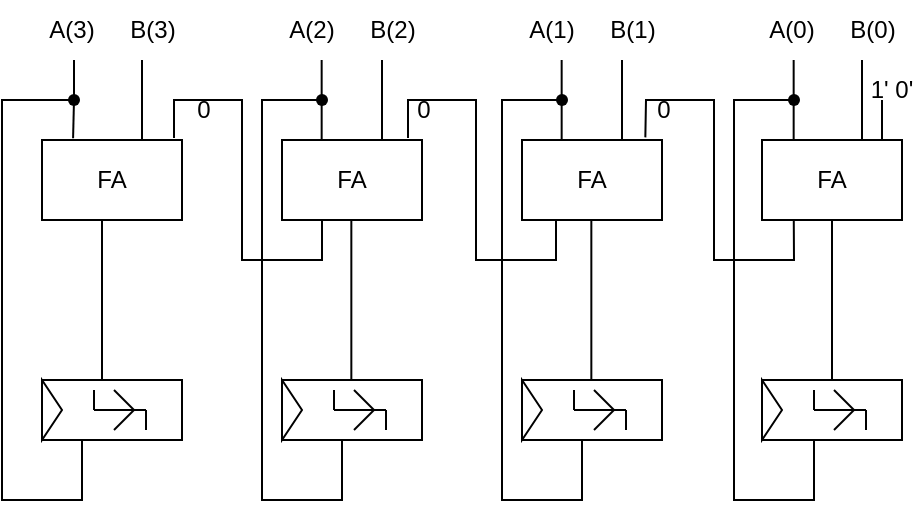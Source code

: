 <mxfile version="28.2.5">
  <diagram name="Page-1" id="B11KT2Tir5anVdQ4v5EM">
    <mxGraphModel dx="511" dy="304" grid="1" gridSize="10" guides="1" tooltips="1" connect="1" arrows="1" fold="1" page="1" pageScale="1" pageWidth="827" pageHeight="1169" math="0" shadow="0">
      <root>
        <mxCell id="0" />
        <mxCell id="1" parent="0" />
        <mxCell id="6gQfikEYd2EiIvoBuYEA-1" value="FA" style="rounded=0;whiteSpace=wrap;html=1;" parent="1" vertex="1">
          <mxGeometry x="554" y="100" width="70" height="40" as="geometry" />
        </mxCell>
        <mxCell id="6gQfikEYd2EiIvoBuYEA-3" value="" style="endArrow=none;html=1;rounded=0;exitX=0.25;exitY=0;exitDx=0;exitDy=0;" parent="1" edge="1">
          <mxGeometry width="50" height="50" relative="1" as="geometry">
            <mxPoint x="604" y="100" as="sourcePoint" />
            <mxPoint x="604" y="60" as="targetPoint" />
            <Array as="points" />
          </mxGeometry>
        </mxCell>
        <mxCell id="6gQfikEYd2EiIvoBuYEA-4" value="" style="endArrow=none;html=1;rounded=0;exitX=0.25;exitY=0;exitDx=0;exitDy=0;" parent="1" edge="1">
          <mxGeometry width="50" height="50" relative="1" as="geometry">
            <mxPoint x="614" y="100" as="sourcePoint" />
            <mxPoint x="614" y="80" as="targetPoint" />
            <Array as="points" />
          </mxGeometry>
        </mxCell>
        <mxCell id="6gQfikEYd2EiIvoBuYEA-5" value="A(0)" style="text;html=1;align=center;verticalAlign=middle;whiteSpace=wrap;rounded=0;" parent="1" vertex="1">
          <mxGeometry x="564" y="40" width="10" height="10" as="geometry" />
        </mxCell>
        <mxCell id="6gQfikEYd2EiIvoBuYEA-6" value="B(0)" style="text;html=1;align=center;verticalAlign=middle;resizable=0;points=[];autosize=1;strokeColor=none;fillColor=none;" parent="1" vertex="1">
          <mxGeometry x="584" y="30" width="50" height="30" as="geometry" />
        </mxCell>
        <mxCell id="6gQfikEYd2EiIvoBuYEA-7" value="1&#39; 0&#39;" style="text;html=1;align=center;verticalAlign=middle;whiteSpace=wrap;rounded=0;" parent="1" vertex="1">
          <mxGeometry x="604" y="70" width="30" height="10" as="geometry" />
        </mxCell>
        <mxCell id="6gQfikEYd2EiIvoBuYEA-8" value="FA" style="rounded=0;whiteSpace=wrap;html=1;" parent="1" vertex="1">
          <mxGeometry x="434" y="100" width="70" height="40" as="geometry" />
        </mxCell>
        <mxCell id="6gQfikEYd2EiIvoBuYEA-10" value="" style="endArrow=none;html=1;rounded=0;exitX=0.25;exitY=0;exitDx=0;exitDy=0;" parent="1" edge="1">
          <mxGeometry width="50" height="50" relative="1" as="geometry">
            <mxPoint x="484" y="100" as="sourcePoint" />
            <mxPoint x="484" y="60" as="targetPoint" />
            <Array as="points" />
          </mxGeometry>
        </mxCell>
        <mxCell id="6gQfikEYd2EiIvoBuYEA-12" value="A(1)" style="text;html=1;align=center;verticalAlign=middle;whiteSpace=wrap;rounded=0;" parent="1" vertex="1">
          <mxGeometry x="444" y="40" width="10" height="10" as="geometry" />
        </mxCell>
        <mxCell id="6gQfikEYd2EiIvoBuYEA-13" value="B(1)" style="text;html=1;align=center;verticalAlign=middle;resizable=0;points=[];autosize=1;strokeColor=none;fillColor=none;" parent="1" vertex="1">
          <mxGeometry x="464" y="30" width="50" height="30" as="geometry" />
        </mxCell>
        <mxCell id="6gQfikEYd2EiIvoBuYEA-14" value="0" style="text;html=1;align=center;verticalAlign=middle;whiteSpace=wrap;rounded=0;" parent="1" vertex="1">
          <mxGeometry x="490" y="80" width="30" height="10" as="geometry" />
        </mxCell>
        <mxCell id="6gQfikEYd2EiIvoBuYEA-15" value="FA" style="rounded=0;whiteSpace=wrap;html=1;" parent="1" vertex="1">
          <mxGeometry x="314" y="100" width="70" height="40" as="geometry" />
        </mxCell>
        <mxCell id="6gQfikEYd2EiIvoBuYEA-17" value="" style="endArrow=none;html=1;rounded=0;exitX=0.25;exitY=0;exitDx=0;exitDy=0;" parent="1" edge="1">
          <mxGeometry width="50" height="50" relative="1" as="geometry">
            <mxPoint x="364" y="100" as="sourcePoint" />
            <mxPoint x="364" y="60" as="targetPoint" />
            <Array as="points" />
          </mxGeometry>
        </mxCell>
        <mxCell id="6gQfikEYd2EiIvoBuYEA-19" value="A(2&lt;span style=&quot;background-color: transparent; color: light-dark(rgb(0, 0, 0), rgb(255, 255, 255));&quot;&gt;)&lt;/span&gt;" style="text;html=1;align=center;verticalAlign=middle;whiteSpace=wrap;rounded=0;" parent="1" vertex="1">
          <mxGeometry x="324" y="40" width="10" height="10" as="geometry" />
        </mxCell>
        <mxCell id="6gQfikEYd2EiIvoBuYEA-20" value="B(2)" style="text;html=1;align=center;verticalAlign=middle;resizable=0;points=[];autosize=1;strokeColor=none;fillColor=none;" parent="1" vertex="1">
          <mxGeometry x="344" y="30" width="50" height="30" as="geometry" />
        </mxCell>
        <mxCell id="6gQfikEYd2EiIvoBuYEA-22" value="FA" style="rounded=0;whiteSpace=wrap;html=1;" parent="1" vertex="1">
          <mxGeometry x="194" y="100" width="70" height="40" as="geometry" />
        </mxCell>
        <mxCell id="6gQfikEYd2EiIvoBuYEA-23" value="" style="endArrow=none;html=1;rounded=0;exitDx=0;exitDy=0;" parent="1" source="bhVs3AbGMLOH76jLZk7d-59" edge="1">
          <mxGeometry width="50" height="50" relative="1" as="geometry">
            <mxPoint x="144" y="200" as="sourcePoint" />
            <mxPoint x="210" y="60" as="targetPoint" />
            <Array as="points" />
          </mxGeometry>
        </mxCell>
        <mxCell id="6gQfikEYd2EiIvoBuYEA-24" value="" style="endArrow=none;html=1;rounded=0;exitX=0.25;exitY=0;exitDx=0;exitDy=0;" parent="1" edge="1">
          <mxGeometry width="50" height="50" relative="1" as="geometry">
            <mxPoint x="244" y="100" as="sourcePoint" />
            <mxPoint x="244" y="60" as="targetPoint" />
            <Array as="points" />
          </mxGeometry>
        </mxCell>
        <mxCell id="6gQfikEYd2EiIvoBuYEA-26" value="A(3)" style="text;html=1;align=center;verticalAlign=middle;whiteSpace=wrap;rounded=0;" parent="1" vertex="1">
          <mxGeometry x="204" y="40" width="10" height="10" as="geometry" />
        </mxCell>
        <mxCell id="6gQfikEYd2EiIvoBuYEA-27" value="B(3)" style="text;html=1;align=center;verticalAlign=middle;resizable=0;points=[];autosize=1;strokeColor=none;fillColor=none;" parent="1" vertex="1">
          <mxGeometry x="224" y="30" width="50" height="30" as="geometry" />
        </mxCell>
        <mxCell id="bhVs3AbGMLOH76jLZk7d-14" value="" style="group" vertex="1" connectable="0" parent="1">
          <mxGeometry x="554" y="220" width="70" height="30" as="geometry" />
        </mxCell>
        <mxCell id="bhVs3AbGMLOH76jLZk7d-1" value="" style="rounded=0;whiteSpace=wrap;html=1;" vertex="1" parent="bhVs3AbGMLOH76jLZk7d-14">
          <mxGeometry width="70" height="30" as="geometry" />
        </mxCell>
        <mxCell id="bhVs3AbGMLOH76jLZk7d-8" value="" style="group" vertex="1" connectable="0" parent="bhVs3AbGMLOH76jLZk7d-14">
          <mxGeometry x="26" y="5" width="26" height="20" as="geometry" />
        </mxCell>
        <mxCell id="bhVs3AbGMLOH76jLZk7d-3" value="" style="endArrow=none;html=1;rounded=0;" edge="1" parent="bhVs3AbGMLOH76jLZk7d-8">
          <mxGeometry width="50" height="50" relative="1" as="geometry">
            <mxPoint y="10" as="sourcePoint" />
            <mxPoint x="26" y="10" as="targetPoint" />
          </mxGeometry>
        </mxCell>
        <mxCell id="bhVs3AbGMLOH76jLZk7d-4" value="" style="endArrow=none;html=1;rounded=0;" edge="1" parent="bhVs3AbGMLOH76jLZk7d-8">
          <mxGeometry width="50" height="50" relative="1" as="geometry">
            <mxPoint y="10" as="sourcePoint" />
            <mxPoint as="targetPoint" />
          </mxGeometry>
        </mxCell>
        <mxCell id="bhVs3AbGMLOH76jLZk7d-5" value="" style="endArrow=none;html=1;rounded=0;" edge="1" parent="bhVs3AbGMLOH76jLZk7d-8">
          <mxGeometry width="50" height="50" relative="1" as="geometry">
            <mxPoint x="26" y="20" as="sourcePoint" />
            <mxPoint x="26" y="10" as="targetPoint" />
          </mxGeometry>
        </mxCell>
        <mxCell id="bhVs3AbGMLOH76jLZk7d-6" value="" style="endArrow=none;html=1;rounded=0;" edge="1" parent="bhVs3AbGMLOH76jLZk7d-8">
          <mxGeometry width="50" height="50" relative="1" as="geometry">
            <mxPoint x="20" y="10" as="sourcePoint" />
            <mxPoint x="10" as="targetPoint" />
            <Array as="points">
              <mxPoint x="20" y="10" />
            </Array>
          </mxGeometry>
        </mxCell>
        <mxCell id="bhVs3AbGMLOH76jLZk7d-7" value="" style="endArrow=none;html=1;rounded=0;" edge="1" parent="bhVs3AbGMLOH76jLZk7d-8">
          <mxGeometry width="50" height="50" relative="1" as="geometry">
            <mxPoint x="20" y="10" as="sourcePoint" />
            <mxPoint x="10" y="20" as="targetPoint" />
          </mxGeometry>
        </mxCell>
        <mxCell id="bhVs3AbGMLOH76jLZk7d-13" value="" style="triangle;whiteSpace=wrap;html=1;" vertex="1" parent="bhVs3AbGMLOH76jLZk7d-14">
          <mxGeometry width="10" height="30" as="geometry" />
        </mxCell>
        <mxCell id="bhVs3AbGMLOH76jLZk7d-15" value="" style="group" vertex="1" connectable="0" parent="1">
          <mxGeometry x="434" y="220" width="70" height="30" as="geometry" />
        </mxCell>
        <mxCell id="bhVs3AbGMLOH76jLZk7d-16" value="" style="rounded=0;whiteSpace=wrap;html=1;" vertex="1" parent="bhVs3AbGMLOH76jLZk7d-15">
          <mxGeometry width="70" height="30" as="geometry" />
        </mxCell>
        <mxCell id="bhVs3AbGMLOH76jLZk7d-17" value="" style="group" vertex="1" connectable="0" parent="bhVs3AbGMLOH76jLZk7d-15">
          <mxGeometry x="26" y="5" width="26" height="20" as="geometry" />
        </mxCell>
        <mxCell id="bhVs3AbGMLOH76jLZk7d-18" value="" style="endArrow=none;html=1;rounded=0;" edge="1" parent="bhVs3AbGMLOH76jLZk7d-17">
          <mxGeometry width="50" height="50" relative="1" as="geometry">
            <mxPoint y="10" as="sourcePoint" />
            <mxPoint x="26" y="10" as="targetPoint" />
          </mxGeometry>
        </mxCell>
        <mxCell id="bhVs3AbGMLOH76jLZk7d-19" value="" style="endArrow=none;html=1;rounded=0;" edge="1" parent="bhVs3AbGMLOH76jLZk7d-17">
          <mxGeometry width="50" height="50" relative="1" as="geometry">
            <mxPoint y="10" as="sourcePoint" />
            <mxPoint as="targetPoint" />
          </mxGeometry>
        </mxCell>
        <mxCell id="bhVs3AbGMLOH76jLZk7d-20" value="" style="endArrow=none;html=1;rounded=0;" edge="1" parent="bhVs3AbGMLOH76jLZk7d-17">
          <mxGeometry width="50" height="50" relative="1" as="geometry">
            <mxPoint x="26" y="20" as="sourcePoint" />
            <mxPoint x="26" y="10" as="targetPoint" />
          </mxGeometry>
        </mxCell>
        <mxCell id="bhVs3AbGMLOH76jLZk7d-21" value="" style="endArrow=none;html=1;rounded=0;" edge="1" parent="bhVs3AbGMLOH76jLZk7d-17">
          <mxGeometry width="50" height="50" relative="1" as="geometry">
            <mxPoint x="20" y="10" as="sourcePoint" />
            <mxPoint x="10" as="targetPoint" />
            <Array as="points">
              <mxPoint x="20" y="10" />
            </Array>
          </mxGeometry>
        </mxCell>
        <mxCell id="bhVs3AbGMLOH76jLZk7d-22" value="" style="endArrow=none;html=1;rounded=0;" edge="1" parent="bhVs3AbGMLOH76jLZk7d-17">
          <mxGeometry width="50" height="50" relative="1" as="geometry">
            <mxPoint x="20" y="10" as="sourcePoint" />
            <mxPoint x="10" y="20" as="targetPoint" />
          </mxGeometry>
        </mxCell>
        <mxCell id="bhVs3AbGMLOH76jLZk7d-23" value="" style="triangle;whiteSpace=wrap;html=1;" vertex="1" parent="bhVs3AbGMLOH76jLZk7d-15">
          <mxGeometry width="10" height="30" as="geometry" />
        </mxCell>
        <mxCell id="bhVs3AbGMLOH76jLZk7d-24" value="" style="group" vertex="1" connectable="0" parent="1">
          <mxGeometry x="314" y="220" width="70" height="30" as="geometry" />
        </mxCell>
        <mxCell id="bhVs3AbGMLOH76jLZk7d-25" value="" style="rounded=0;whiteSpace=wrap;html=1;" vertex="1" parent="bhVs3AbGMLOH76jLZk7d-24">
          <mxGeometry width="70" height="30" as="geometry" />
        </mxCell>
        <mxCell id="bhVs3AbGMLOH76jLZk7d-26" value="" style="group" vertex="1" connectable="0" parent="bhVs3AbGMLOH76jLZk7d-24">
          <mxGeometry x="26" y="5" width="26" height="20" as="geometry" />
        </mxCell>
        <mxCell id="bhVs3AbGMLOH76jLZk7d-27" value="" style="endArrow=none;html=1;rounded=0;" edge="1" parent="bhVs3AbGMLOH76jLZk7d-26">
          <mxGeometry width="50" height="50" relative="1" as="geometry">
            <mxPoint y="10" as="sourcePoint" />
            <mxPoint x="26" y="10" as="targetPoint" />
          </mxGeometry>
        </mxCell>
        <mxCell id="bhVs3AbGMLOH76jLZk7d-28" value="" style="endArrow=none;html=1;rounded=0;" edge="1" parent="bhVs3AbGMLOH76jLZk7d-26">
          <mxGeometry width="50" height="50" relative="1" as="geometry">
            <mxPoint y="10" as="sourcePoint" />
            <mxPoint as="targetPoint" />
          </mxGeometry>
        </mxCell>
        <mxCell id="bhVs3AbGMLOH76jLZk7d-29" value="" style="endArrow=none;html=1;rounded=0;" edge="1" parent="bhVs3AbGMLOH76jLZk7d-26">
          <mxGeometry width="50" height="50" relative="1" as="geometry">
            <mxPoint x="26" y="20" as="sourcePoint" />
            <mxPoint x="26" y="10" as="targetPoint" />
          </mxGeometry>
        </mxCell>
        <mxCell id="bhVs3AbGMLOH76jLZk7d-30" value="" style="endArrow=none;html=1;rounded=0;" edge="1" parent="bhVs3AbGMLOH76jLZk7d-26">
          <mxGeometry width="50" height="50" relative="1" as="geometry">
            <mxPoint x="20" y="10" as="sourcePoint" />
            <mxPoint x="10" as="targetPoint" />
            <Array as="points">
              <mxPoint x="20" y="10" />
            </Array>
          </mxGeometry>
        </mxCell>
        <mxCell id="bhVs3AbGMLOH76jLZk7d-31" value="" style="endArrow=none;html=1;rounded=0;" edge="1" parent="bhVs3AbGMLOH76jLZk7d-26">
          <mxGeometry width="50" height="50" relative="1" as="geometry">
            <mxPoint x="20" y="10" as="sourcePoint" />
            <mxPoint x="10" y="20" as="targetPoint" />
          </mxGeometry>
        </mxCell>
        <mxCell id="bhVs3AbGMLOH76jLZk7d-32" value="" style="triangle;whiteSpace=wrap;html=1;" vertex="1" parent="bhVs3AbGMLOH76jLZk7d-24">
          <mxGeometry width="10" height="30" as="geometry" />
        </mxCell>
        <mxCell id="bhVs3AbGMLOH76jLZk7d-33" value="" style="group" vertex="1" connectable="0" parent="1">
          <mxGeometry x="194" y="220" width="70" height="30" as="geometry" />
        </mxCell>
        <mxCell id="bhVs3AbGMLOH76jLZk7d-34" value="" style="rounded=0;whiteSpace=wrap;html=1;" vertex="1" parent="bhVs3AbGMLOH76jLZk7d-33">
          <mxGeometry width="70" height="30" as="geometry" />
        </mxCell>
        <mxCell id="bhVs3AbGMLOH76jLZk7d-35" value="" style="group" vertex="1" connectable="0" parent="bhVs3AbGMLOH76jLZk7d-33">
          <mxGeometry x="26" y="5" width="26" height="20" as="geometry" />
        </mxCell>
        <mxCell id="bhVs3AbGMLOH76jLZk7d-36" value="" style="endArrow=none;html=1;rounded=0;" edge="1" parent="bhVs3AbGMLOH76jLZk7d-35">
          <mxGeometry width="50" height="50" relative="1" as="geometry">
            <mxPoint y="10" as="sourcePoint" />
            <mxPoint x="26" y="10" as="targetPoint" />
          </mxGeometry>
        </mxCell>
        <mxCell id="bhVs3AbGMLOH76jLZk7d-37" value="" style="endArrow=none;html=1;rounded=0;" edge="1" parent="bhVs3AbGMLOH76jLZk7d-35">
          <mxGeometry width="50" height="50" relative="1" as="geometry">
            <mxPoint y="10" as="sourcePoint" />
            <mxPoint as="targetPoint" />
          </mxGeometry>
        </mxCell>
        <mxCell id="bhVs3AbGMLOH76jLZk7d-38" value="" style="endArrow=none;html=1;rounded=0;" edge="1" parent="bhVs3AbGMLOH76jLZk7d-35">
          <mxGeometry width="50" height="50" relative="1" as="geometry">
            <mxPoint x="26" y="20" as="sourcePoint" />
            <mxPoint x="26" y="10" as="targetPoint" />
          </mxGeometry>
        </mxCell>
        <mxCell id="bhVs3AbGMLOH76jLZk7d-39" value="" style="endArrow=none;html=1;rounded=0;" edge="1" parent="bhVs3AbGMLOH76jLZk7d-35">
          <mxGeometry width="50" height="50" relative="1" as="geometry">
            <mxPoint x="20" y="10" as="sourcePoint" />
            <mxPoint x="10" as="targetPoint" />
            <Array as="points">
              <mxPoint x="20" y="10" />
            </Array>
          </mxGeometry>
        </mxCell>
        <mxCell id="bhVs3AbGMLOH76jLZk7d-40" value="" style="endArrow=none;html=1;rounded=0;" edge="1" parent="bhVs3AbGMLOH76jLZk7d-35">
          <mxGeometry width="50" height="50" relative="1" as="geometry">
            <mxPoint x="20" y="10" as="sourcePoint" />
            <mxPoint x="10" y="20" as="targetPoint" />
          </mxGeometry>
        </mxCell>
        <mxCell id="bhVs3AbGMLOH76jLZk7d-41" value="" style="triangle;whiteSpace=wrap;html=1;" vertex="1" parent="bhVs3AbGMLOH76jLZk7d-33">
          <mxGeometry width="10" height="30" as="geometry" />
        </mxCell>
        <mxCell id="bhVs3AbGMLOH76jLZk7d-42" value="" style="endArrow=none;html=1;rounded=0;entryX=0.5;entryY=1;entryDx=0;entryDy=0;" edge="1" parent="1" target="6gQfikEYd2EiIvoBuYEA-1">
          <mxGeometry width="50" height="50" relative="1" as="geometry">
            <mxPoint x="589" y="220" as="sourcePoint" />
            <mxPoint x="560" y="300" as="targetPoint" />
          </mxGeometry>
        </mxCell>
        <mxCell id="bhVs3AbGMLOH76jLZk7d-43" value="" style="endArrow=none;html=1;rounded=0;entryX=0.5;entryY=1;entryDx=0;entryDy=0;" edge="1" parent="1">
          <mxGeometry width="50" height="50" relative="1" as="geometry">
            <mxPoint x="468.67" y="220" as="sourcePoint" />
            <mxPoint x="468.67" y="140" as="targetPoint" />
          </mxGeometry>
        </mxCell>
        <mxCell id="bhVs3AbGMLOH76jLZk7d-44" value="" style="endArrow=none;html=1;rounded=0;entryX=0.5;entryY=1;entryDx=0;entryDy=0;" edge="1" parent="1">
          <mxGeometry width="50" height="50" relative="1" as="geometry">
            <mxPoint x="348.67" y="220" as="sourcePoint" />
            <mxPoint x="348.67" y="140" as="targetPoint" />
          </mxGeometry>
        </mxCell>
        <mxCell id="bhVs3AbGMLOH76jLZk7d-45" value="" style="endArrow=none;html=1;rounded=0;entryX=0.5;entryY=1;entryDx=0;entryDy=0;" edge="1" parent="1">
          <mxGeometry width="50" height="50" relative="1" as="geometry">
            <mxPoint x="224" y="220" as="sourcePoint" />
            <mxPoint x="224" y="140" as="targetPoint" />
          </mxGeometry>
        </mxCell>
        <mxCell id="bhVs3AbGMLOH76jLZk7d-46" value="" style="endArrow=none;html=1;rounded=0;entryX=0.227;entryY=1.005;entryDx=0;entryDy=0;exitX=0.881;exitY=-0.033;exitDx=0;exitDy=0;exitPerimeter=0;entryPerimeter=0;" edge="1" parent="1" source="6gQfikEYd2EiIvoBuYEA-8" target="6gQfikEYd2EiIvoBuYEA-1">
          <mxGeometry width="50" height="50" relative="1" as="geometry">
            <mxPoint x="520" y="120" as="sourcePoint" />
            <mxPoint x="560" y="150" as="targetPoint" />
            <Array as="points">
              <mxPoint x="496" y="80" />
              <mxPoint x="530" y="80" />
              <mxPoint x="530" y="160" />
              <mxPoint x="570" y="160" />
            </Array>
          </mxGeometry>
        </mxCell>
        <mxCell id="bhVs3AbGMLOH76jLZk7d-48" value="" style="endArrow=none;html=1;rounded=0;entryX=0.227;entryY=1.005;entryDx=0;entryDy=0;exitX=0.881;exitY=-0.033;exitDx=0;exitDy=0;exitPerimeter=0;entryPerimeter=0;" edge="1" parent="1">
          <mxGeometry width="50" height="50" relative="1" as="geometry">
            <mxPoint x="377" y="99" as="sourcePoint" />
            <mxPoint x="451" y="140" as="targetPoint" />
            <Array as="points">
              <mxPoint x="377" y="80" />
              <mxPoint x="411" y="80" />
              <mxPoint x="411" y="160" />
              <mxPoint x="451" y="160" />
            </Array>
          </mxGeometry>
        </mxCell>
        <mxCell id="bhVs3AbGMLOH76jLZk7d-50" value="" style="endArrow=none;html=1;rounded=0;entryX=0.227;entryY=1.005;entryDx=0;entryDy=0;exitX=0.881;exitY=-0.033;exitDx=0;exitDy=0;exitPerimeter=0;entryPerimeter=0;" edge="1" parent="1">
          <mxGeometry width="50" height="50" relative="1" as="geometry">
            <mxPoint x="260" y="99" as="sourcePoint" />
            <mxPoint x="334" y="140" as="targetPoint" />
            <Array as="points">
              <mxPoint x="260" y="80" />
              <mxPoint x="294" y="80" />
              <mxPoint x="294" y="160" />
              <mxPoint x="334" y="160" />
            </Array>
          </mxGeometry>
        </mxCell>
        <mxCell id="bhVs3AbGMLOH76jLZk7d-52" value="0" style="text;html=1;align=center;verticalAlign=middle;whiteSpace=wrap;rounded=0;" vertex="1" parent="1">
          <mxGeometry x="370" y="80" width="30" height="10" as="geometry" />
        </mxCell>
        <mxCell id="bhVs3AbGMLOH76jLZk7d-53" value="0" style="text;html=1;align=center;verticalAlign=middle;whiteSpace=wrap;rounded=0;" vertex="1" parent="1">
          <mxGeometry x="260" y="80" width="30" height="10" as="geometry" />
        </mxCell>
        <mxCell id="bhVs3AbGMLOH76jLZk7d-55" value="" style="endArrow=none;html=1;rounded=0;" edge="1" parent="1" source="bhVs3AbGMLOH76jLZk7d-67">
          <mxGeometry width="50" height="50" relative="1" as="geometry">
            <mxPoint x="570" y="80" as="sourcePoint" />
            <mxPoint x="580" y="250" as="targetPoint" />
            <Array as="points">
              <mxPoint x="540" y="80" />
              <mxPoint x="540" y="280" />
              <mxPoint x="580" y="280" />
            </Array>
          </mxGeometry>
        </mxCell>
        <mxCell id="bhVs3AbGMLOH76jLZk7d-56" value="" style="endArrow=none;html=1;rounded=0;" edge="1" parent="1" source="bhVs3AbGMLOH76jLZk7d-65">
          <mxGeometry width="50" height="50" relative="1" as="geometry">
            <mxPoint x="454" y="80" as="sourcePoint" />
            <mxPoint x="464" y="250" as="targetPoint" />
            <Array as="points">
              <mxPoint x="424" y="80" />
              <mxPoint x="424" y="280" />
              <mxPoint x="464" y="280" />
            </Array>
          </mxGeometry>
        </mxCell>
        <mxCell id="bhVs3AbGMLOH76jLZk7d-57" value="" style="endArrow=none;html=1;rounded=0;" edge="1" parent="1" source="bhVs3AbGMLOH76jLZk7d-62">
          <mxGeometry width="50" height="50" relative="1" as="geometry">
            <mxPoint x="334" y="80" as="sourcePoint" />
            <mxPoint x="344" y="250" as="targetPoint" />
            <Array as="points">
              <mxPoint x="304" y="80" />
              <mxPoint x="304" y="280" />
              <mxPoint x="344" y="280" />
            </Array>
          </mxGeometry>
        </mxCell>
        <mxCell id="bhVs3AbGMLOH76jLZk7d-58" value="" style="endArrow=none;html=1;rounded=0;" edge="1" parent="1">
          <mxGeometry width="50" height="50" relative="1" as="geometry">
            <mxPoint x="210" y="80" as="sourcePoint" />
            <mxPoint x="214" y="250" as="targetPoint" />
            <Array as="points">
              <mxPoint x="174" y="80" />
              <mxPoint x="174" y="280" />
              <mxPoint x="214" y="280" />
            </Array>
          </mxGeometry>
        </mxCell>
        <mxCell id="bhVs3AbGMLOH76jLZk7d-61" value="" style="endArrow=none;html=1;rounded=0;exitX=0.222;exitY=-0.022;exitDx=0;exitDy=0;exitPerimeter=0;" edge="1" parent="1" source="6gQfikEYd2EiIvoBuYEA-22" target="bhVs3AbGMLOH76jLZk7d-59">
          <mxGeometry width="50" height="50" relative="1" as="geometry">
            <mxPoint x="212" y="100" as="sourcePoint" />
            <mxPoint x="212" y="60" as="targetPoint" />
            <Array as="points" />
          </mxGeometry>
        </mxCell>
        <mxCell id="bhVs3AbGMLOH76jLZk7d-59" value="" style="shape=waypoint;sketch=0;fillStyle=solid;size=6;pointerEvents=1;points=[];fillColor=none;resizable=0;rotatable=0;perimeter=centerPerimeter;snapToPoint=1;" vertex="1" parent="1">
          <mxGeometry x="200" y="70" width="20" height="20" as="geometry" />
        </mxCell>
        <mxCell id="bhVs3AbGMLOH76jLZk7d-63" value="" style="endArrow=none;html=1;rounded=0;" edge="1" parent="1" target="bhVs3AbGMLOH76jLZk7d-62">
          <mxGeometry width="50" height="50" relative="1" as="geometry">
            <mxPoint x="334" y="80" as="sourcePoint" />
            <mxPoint x="344" y="250" as="targetPoint" />
            <Array as="points" />
          </mxGeometry>
        </mxCell>
        <mxCell id="bhVs3AbGMLOH76jLZk7d-62" value="" style="shape=waypoint;sketch=0;fillStyle=solid;size=6;pointerEvents=1;points=[];fillColor=none;resizable=0;rotatable=0;perimeter=centerPerimeter;snapToPoint=1;" vertex="1" parent="1">
          <mxGeometry x="324" y="70" width="20" height="20" as="geometry" />
        </mxCell>
        <mxCell id="bhVs3AbGMLOH76jLZk7d-64" value="" style="endArrow=none;html=1;rounded=0;exitX=0.25;exitY=0;exitDx=0;exitDy=0;" edge="1" parent="1">
          <mxGeometry width="50" height="50" relative="1" as="geometry">
            <mxPoint x="333.83" y="100" as="sourcePoint" />
            <mxPoint x="333.83" y="60" as="targetPoint" />
            <Array as="points" />
          </mxGeometry>
        </mxCell>
        <mxCell id="bhVs3AbGMLOH76jLZk7d-65" value="" style="shape=waypoint;sketch=0;fillStyle=solid;size=6;pointerEvents=1;points=[];fillColor=none;resizable=0;rotatable=0;perimeter=centerPerimeter;snapToPoint=1;" vertex="1" parent="1">
          <mxGeometry x="444" y="70" width="20" height="20" as="geometry" />
        </mxCell>
        <mxCell id="bhVs3AbGMLOH76jLZk7d-66" value="" style="endArrow=none;html=1;rounded=0;exitX=0.25;exitY=0;exitDx=0;exitDy=0;" edge="1" parent="1">
          <mxGeometry width="50" height="50" relative="1" as="geometry">
            <mxPoint x="453.83" y="100" as="sourcePoint" />
            <mxPoint x="453.83" y="60" as="targetPoint" />
            <Array as="points" />
          </mxGeometry>
        </mxCell>
        <mxCell id="bhVs3AbGMLOH76jLZk7d-67" value="" style="shape=waypoint;sketch=0;fillStyle=solid;size=6;pointerEvents=1;points=[];fillColor=none;resizable=0;rotatable=0;perimeter=centerPerimeter;snapToPoint=1;" vertex="1" parent="1">
          <mxGeometry x="560.0" y="70" width="20" height="20" as="geometry" />
        </mxCell>
        <mxCell id="bhVs3AbGMLOH76jLZk7d-68" value="" style="endArrow=none;html=1;rounded=0;exitX=0.25;exitY=0;exitDx=0;exitDy=0;" edge="1" parent="1">
          <mxGeometry width="50" height="50" relative="1" as="geometry">
            <mxPoint x="569.83" y="100" as="sourcePoint" />
            <mxPoint x="569.83" y="60" as="targetPoint" />
            <Array as="points" />
          </mxGeometry>
        </mxCell>
      </root>
    </mxGraphModel>
  </diagram>
</mxfile>
